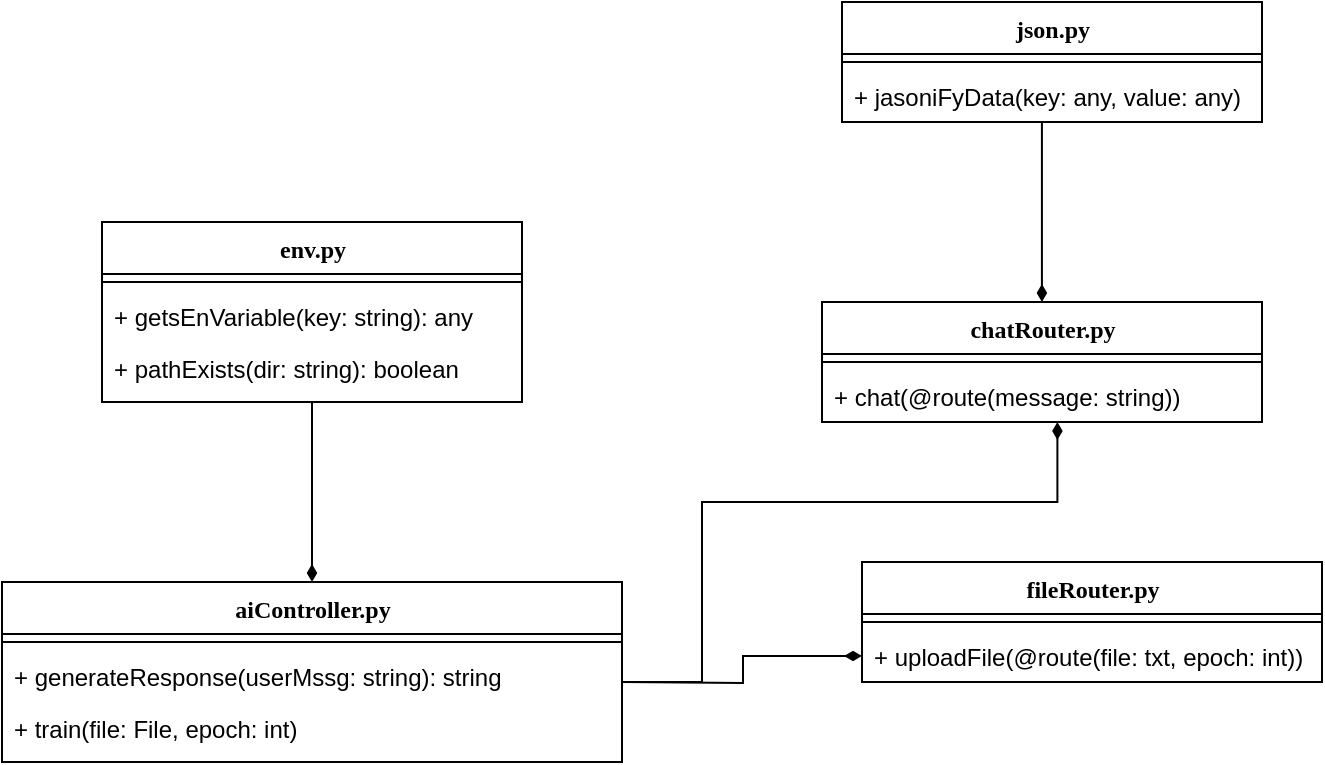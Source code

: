 <mxfile version="24.7.16">
  <diagram name="Page-1" id="6133507b-19e7-1e82-6fc7-422aa6c4b21f">
    <mxGraphModel dx="1235" dy="624" grid="1" gridSize="10" guides="1" tooltips="1" connect="1" arrows="1" fold="1" page="1" pageScale="1" pageWidth="1100" pageHeight="850" background="none" math="0" shadow="0">
      <root>
        <mxCell id="0" />
        <mxCell id="1" parent="0" />
        <mxCell id="78961159f06e98e8-17" value="json.py" style="swimlane;html=1;fontStyle=1;align=center;verticalAlign=top;childLayout=stackLayout;horizontal=1;startSize=26;horizontalStack=0;resizeParent=1;resizeLast=0;collapsible=1;marginBottom=0;swimlaneFillColor=#ffffff;rounded=0;shadow=0;comic=0;labelBackgroundColor=none;strokeWidth=1;fillColor=none;fontFamily=Verdana;fontSize=12" parent="1" vertex="1">
          <mxGeometry x="710" y="20" width="210" height="60" as="geometry" />
        </mxCell>
        <mxCell id="78961159f06e98e8-19" value="" style="line;html=1;strokeWidth=1;fillColor=none;align=left;verticalAlign=middle;spacingTop=-1;spacingLeft=3;spacingRight=3;rotatable=0;labelPosition=right;points=[];portConstraint=eastwest;" parent="78961159f06e98e8-17" vertex="1">
          <mxGeometry y="26" width="210" height="8" as="geometry" />
        </mxCell>
        <mxCell id="78961159f06e98e8-27" value="+ jasoniFyData(key: any, value: any)" style="text;html=1;strokeColor=none;fillColor=none;align=left;verticalAlign=top;spacingLeft=4;spacingRight=4;whiteSpace=wrap;overflow=hidden;rotatable=0;points=[[0,0.5],[1,0.5]];portConstraint=eastwest;" parent="78961159f06e98e8-17" vertex="1">
          <mxGeometry y="34" width="210" height="26" as="geometry" />
        </mxCell>
        <mxCell id="n1GmKGNZSian2ItV9BG--2" value="env.py" style="swimlane;html=1;fontStyle=1;align=center;verticalAlign=top;childLayout=stackLayout;horizontal=1;startSize=26;horizontalStack=0;resizeParent=1;resizeLast=0;collapsible=1;marginBottom=0;swimlaneFillColor=#ffffff;rounded=0;shadow=0;comic=0;labelBackgroundColor=none;strokeWidth=1;fillColor=none;fontFamily=Verdana;fontSize=12" vertex="1" parent="1">
          <mxGeometry x="340" y="130" width="210" height="90" as="geometry" />
        </mxCell>
        <mxCell id="n1GmKGNZSian2ItV9BG--3" value="" style="line;html=1;strokeWidth=1;fillColor=none;align=left;verticalAlign=middle;spacingTop=-1;spacingLeft=3;spacingRight=3;rotatable=0;labelPosition=right;points=[];portConstraint=eastwest;" vertex="1" parent="n1GmKGNZSian2ItV9BG--2">
          <mxGeometry y="26" width="210" height="8" as="geometry" />
        </mxCell>
        <mxCell id="n1GmKGNZSian2ItV9BG--4" value="+ getsEnVariable(key: string): any" style="text;html=1;strokeColor=none;fillColor=none;align=left;verticalAlign=top;spacingLeft=4;spacingRight=4;whiteSpace=wrap;overflow=hidden;rotatable=0;points=[[0,0.5],[1,0.5]];portConstraint=eastwest;" vertex="1" parent="n1GmKGNZSian2ItV9BG--2">
          <mxGeometry y="34" width="210" height="26" as="geometry" />
        </mxCell>
        <mxCell id="n1GmKGNZSian2ItV9BG--5" value="+ pathExists(dir: string): boolean" style="text;html=1;strokeColor=none;fillColor=none;align=left;verticalAlign=top;spacingLeft=4;spacingRight=4;whiteSpace=wrap;overflow=hidden;rotatable=0;points=[[0,0.5],[1,0.5]];portConstraint=eastwest;" vertex="1" parent="n1GmKGNZSian2ItV9BG--2">
          <mxGeometry y="60" width="210" height="26" as="geometry" />
        </mxCell>
        <mxCell id="n1GmKGNZSian2ItV9BG--6" value="fileRouter.py" style="swimlane;html=1;fontStyle=1;align=center;verticalAlign=top;childLayout=stackLayout;horizontal=1;startSize=26;horizontalStack=0;resizeParent=1;resizeLast=0;collapsible=1;marginBottom=0;swimlaneFillColor=#ffffff;rounded=0;shadow=0;comic=0;labelBackgroundColor=none;strokeWidth=1;fillColor=none;fontFamily=Verdana;fontSize=12" vertex="1" parent="1">
          <mxGeometry x="720" y="300" width="230" height="60" as="geometry" />
        </mxCell>
        <mxCell id="n1GmKGNZSian2ItV9BG--7" value="" style="line;html=1;strokeWidth=1;fillColor=none;align=left;verticalAlign=middle;spacingTop=-1;spacingLeft=3;spacingRight=3;rotatable=0;labelPosition=right;points=[];portConstraint=eastwest;" vertex="1" parent="n1GmKGNZSian2ItV9BG--6">
          <mxGeometry y="26" width="230" height="8" as="geometry" />
        </mxCell>
        <mxCell id="n1GmKGNZSian2ItV9BG--25" style="edgeStyle=orthogonalEdgeStyle;rounded=0;orthogonalLoop=1;jettySize=auto;html=1;startArrow=diamondThin;startFill=1;endArrow=none;endFill=0;" edge="1" parent="n1GmKGNZSian2ItV9BG--6" source="n1GmKGNZSian2ItV9BG--8">
          <mxGeometry relative="1" as="geometry">
            <mxPoint x="-120" y="60" as="targetPoint" />
          </mxGeometry>
        </mxCell>
        <mxCell id="n1GmKGNZSian2ItV9BG--8" value="+ uploadFile(@route(file: txt, epoch: int))" style="text;html=1;strokeColor=none;fillColor=none;align=left;verticalAlign=top;spacingLeft=4;spacingRight=4;whiteSpace=wrap;overflow=hidden;rotatable=0;points=[[0,0.5],[1,0.5]];portConstraint=eastwest;" vertex="1" parent="n1GmKGNZSian2ItV9BG--6">
          <mxGeometry y="34" width="230" height="26" as="geometry" />
        </mxCell>
        <mxCell id="n1GmKGNZSian2ItV9BG--9" value="chatRouter.py" style="swimlane;html=1;fontStyle=1;align=center;verticalAlign=top;childLayout=stackLayout;horizontal=1;startSize=26;horizontalStack=0;resizeParent=1;resizeLast=0;collapsible=1;marginBottom=0;swimlaneFillColor=#ffffff;rounded=0;shadow=0;comic=0;labelBackgroundColor=none;strokeWidth=1;fillColor=none;fontFamily=Verdana;fontSize=12" vertex="1" parent="1">
          <mxGeometry x="700" y="170" width="220" height="60" as="geometry" />
        </mxCell>
        <mxCell id="n1GmKGNZSian2ItV9BG--10" value="" style="line;html=1;strokeWidth=1;fillColor=none;align=left;verticalAlign=middle;spacingTop=-1;spacingLeft=3;spacingRight=3;rotatable=0;labelPosition=right;points=[];portConstraint=eastwest;" vertex="1" parent="n1GmKGNZSian2ItV9BG--9">
          <mxGeometry y="26" width="220" height="8" as="geometry" />
        </mxCell>
        <mxCell id="n1GmKGNZSian2ItV9BG--11" value="+ chat(@route(message: string))" style="text;html=1;strokeColor=none;fillColor=none;align=left;verticalAlign=top;spacingLeft=4;spacingRight=4;whiteSpace=wrap;overflow=hidden;rotatable=0;points=[[0,0.5],[1,0.5]];portConstraint=eastwest;" vertex="1" parent="n1GmKGNZSian2ItV9BG--9">
          <mxGeometry y="34" width="220" height="26" as="geometry" />
        </mxCell>
        <mxCell id="n1GmKGNZSian2ItV9BG--24" style="edgeStyle=orthogonalEdgeStyle;rounded=0;orthogonalLoop=1;jettySize=auto;html=1;entryX=0.5;entryY=1;entryDx=0;entryDy=0;startArrow=diamondThin;startFill=1;endArrow=none;endFill=0;" edge="1" parent="1" source="n1GmKGNZSian2ItV9BG--12" target="n1GmKGNZSian2ItV9BG--2">
          <mxGeometry relative="1" as="geometry" />
        </mxCell>
        <mxCell id="n1GmKGNZSian2ItV9BG--12" value="aiController.py" style="swimlane;html=1;fontStyle=1;align=center;verticalAlign=top;childLayout=stackLayout;horizontal=1;startSize=26;horizontalStack=0;resizeParent=1;resizeLast=0;collapsible=1;marginBottom=0;swimlaneFillColor=#ffffff;rounded=0;shadow=0;comic=0;labelBackgroundColor=none;strokeWidth=1;fillColor=none;fontFamily=Verdana;fontSize=12" vertex="1" parent="1">
          <mxGeometry x="290" y="310" width="310" height="90" as="geometry" />
        </mxCell>
        <mxCell id="n1GmKGNZSian2ItV9BG--13" value="" style="line;html=1;strokeWidth=1;fillColor=none;align=left;verticalAlign=middle;spacingTop=-1;spacingLeft=3;spacingRight=3;rotatable=0;labelPosition=right;points=[];portConstraint=eastwest;" vertex="1" parent="n1GmKGNZSian2ItV9BG--12">
          <mxGeometry y="26" width="310" height="8" as="geometry" />
        </mxCell>
        <mxCell id="n1GmKGNZSian2ItV9BG--16" value="+ generateResponse(userMssg: string): string" style="text;html=1;strokeColor=none;fillColor=none;align=left;verticalAlign=top;spacingLeft=4;spacingRight=4;whiteSpace=wrap;overflow=hidden;rotatable=0;points=[[0,0.5],[1,0.5]];portConstraint=eastwest;" vertex="1" parent="n1GmKGNZSian2ItV9BG--12">
          <mxGeometry y="34" width="310" height="26" as="geometry" />
        </mxCell>
        <mxCell id="n1GmKGNZSian2ItV9BG--14" value="+ train(file: File, epoch: int)" style="text;html=1;strokeColor=none;fillColor=none;align=left;verticalAlign=top;spacingLeft=4;spacingRight=4;whiteSpace=wrap;overflow=hidden;rotatable=0;points=[[0,0.5],[1,0.5]];portConstraint=eastwest;" vertex="1" parent="n1GmKGNZSian2ItV9BG--12">
          <mxGeometry y="60" width="310" height="26" as="geometry" />
        </mxCell>
        <mxCell id="n1GmKGNZSian2ItV9BG--20" style="edgeStyle=orthogonalEdgeStyle;rounded=0;orthogonalLoop=1;jettySize=auto;html=1;endArrow=none;endFill=0;startArrow=diamondThin;startFill=1;exitX=0.535;exitY=1;exitDx=0;exitDy=0;exitPerimeter=0;entryX=1;entryY=0.5;entryDx=0;entryDy=0;" edge="1" parent="1" source="n1GmKGNZSian2ItV9BG--11" target="n1GmKGNZSian2ItV9BG--16">
          <mxGeometry relative="1" as="geometry">
            <mxPoint x="820" y="240" as="sourcePoint" />
            <mxPoint x="630" y="350" as="targetPoint" />
            <Array as="points">
              <mxPoint x="818" y="270" />
              <mxPoint x="640" y="270" />
              <mxPoint x="640" y="360" />
              <mxPoint x="600" y="360" />
            </Array>
          </mxGeometry>
        </mxCell>
        <mxCell id="n1GmKGNZSian2ItV9BG--23" style="edgeStyle=orthogonalEdgeStyle;rounded=0;orthogonalLoop=1;jettySize=auto;html=1;entryX=0.476;entryY=1;entryDx=0;entryDy=0;entryPerimeter=0;endArrow=none;endFill=0;startArrow=diamondThin;startFill=1;" edge="1" parent="1" source="n1GmKGNZSian2ItV9BG--9" target="78961159f06e98e8-27">
          <mxGeometry relative="1" as="geometry" />
        </mxCell>
      </root>
    </mxGraphModel>
  </diagram>
</mxfile>
